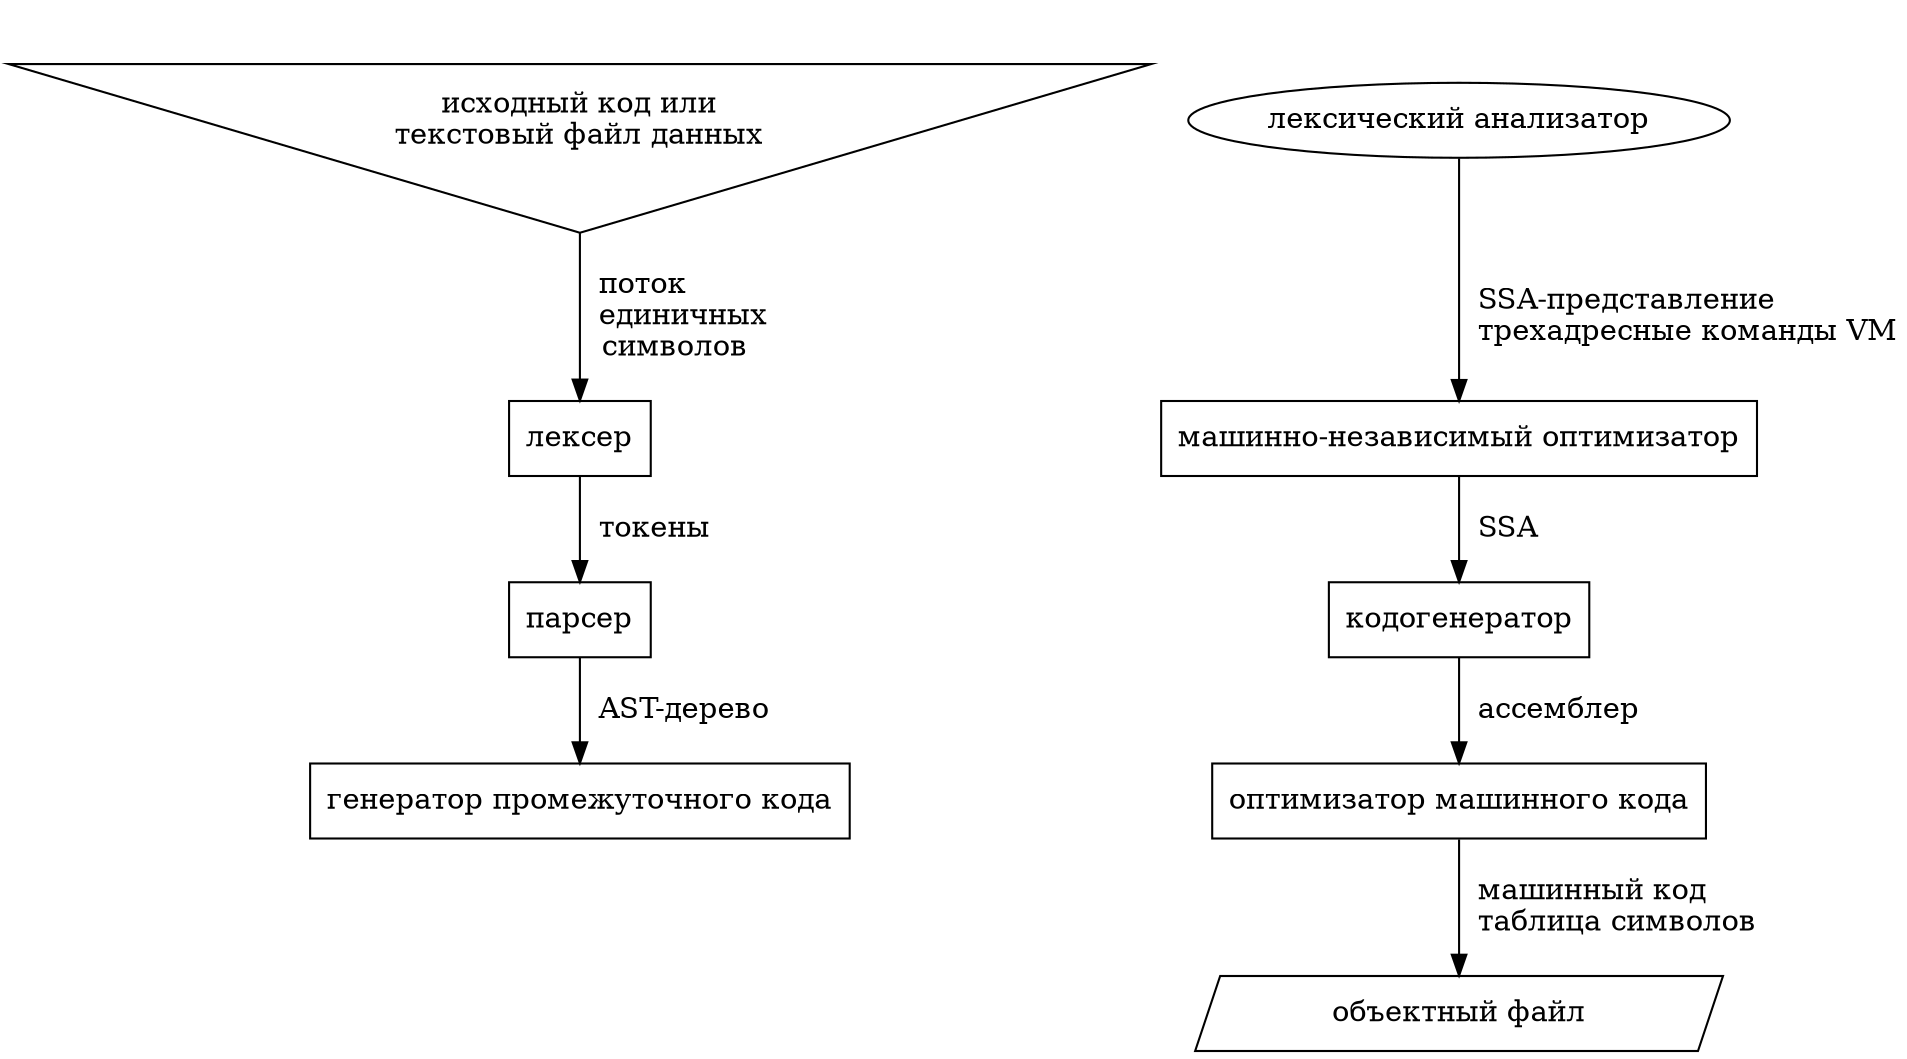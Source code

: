 digraph {

subgraph frontend {

label="лексический анализатор"; shape=box; style=filled; color=blue;

"исходный код или\nтекстовый файл данных" [shape=invtriangle];
"лексер" [shape=box];
"парсер" [shape=box];
"генератор промежуточного кода" [shape=box];

"исходный код или\nтекстовый файл данных" -> "лексер"
[label="  поток\l  единичных\lсимволов"];
 "лексер" -> "парсер" [label="  токены"];
 "парсер" -> "генератор промежуточного кода" [label="  AST-дерево"];
 
}

subgraph backend {

"машинно-независимый оптимизатор" [shape=box];
"кодогенератор" [shape=box];
"оптимизатор машинного кода" [shape=box];
"объектный файл" [shape=polygon,sides=4,skew=.1];

 "лексический анализатор" -> "машинно-независимый оптимизатор"
 [label="  SSA-представление\l  трехадресные команды VM"];
 "машинно-независимый оптимизатор" -> "кодогенератор" [label="  SSA"];
 "кодогенератор" -> "оптимизатор машинного кода"[label="  ассемблер"];
 "оптимизатор машинного кода" -> "объектный файл"
 [label="  машинный код\l  таблица символов"];
 
}

}

